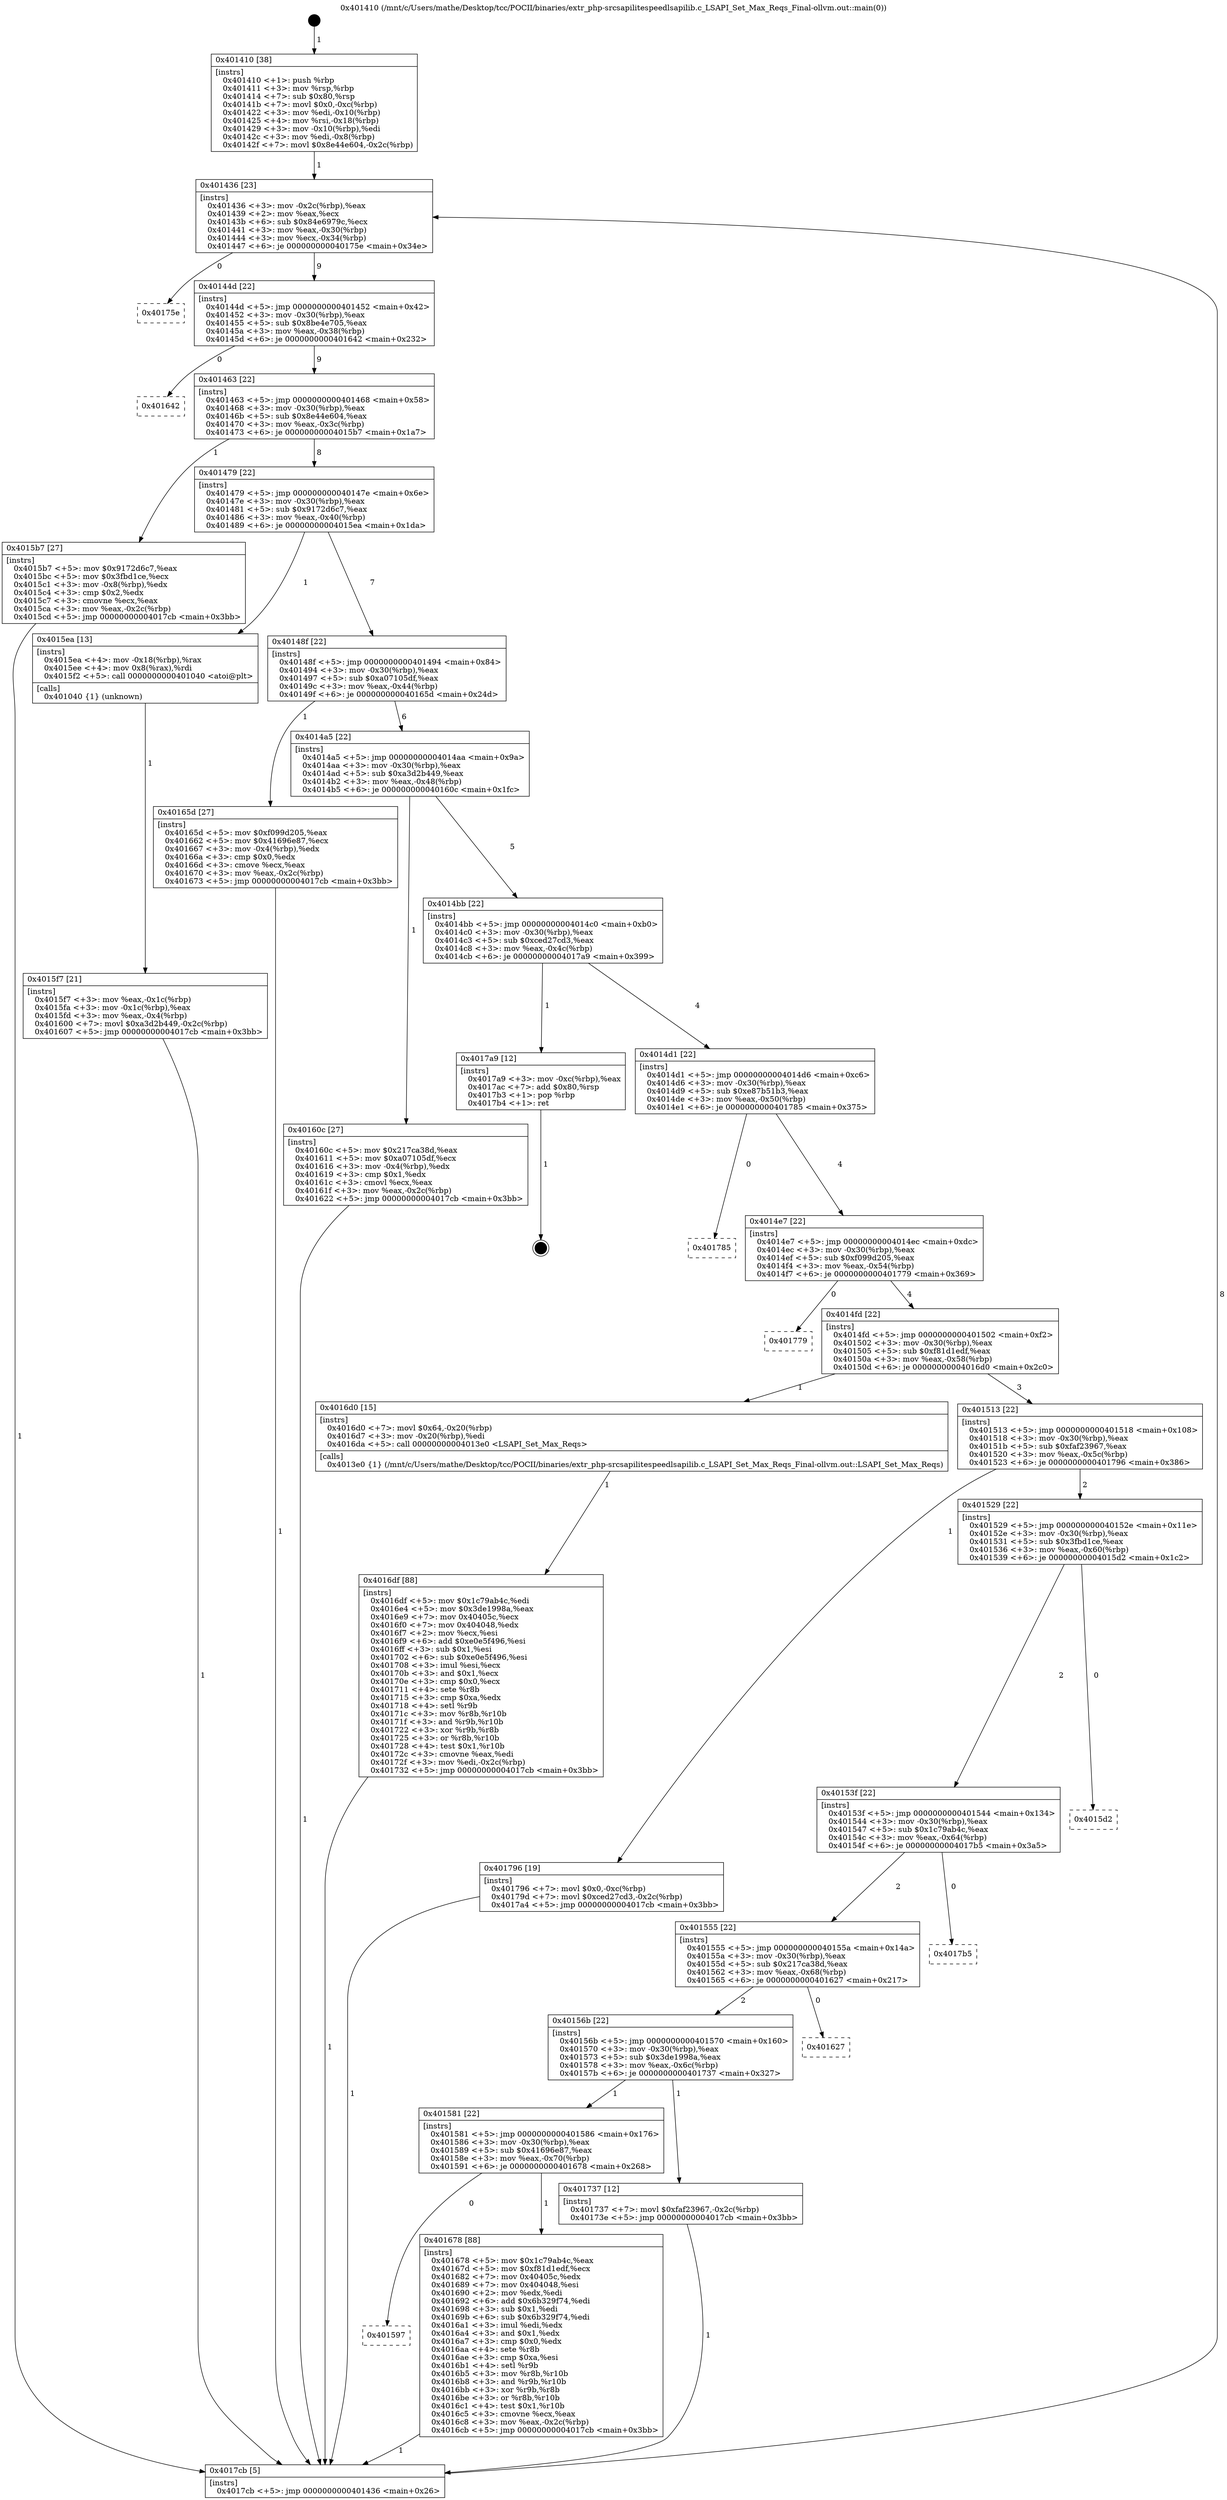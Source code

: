 digraph "0x401410" {
  label = "0x401410 (/mnt/c/Users/mathe/Desktop/tcc/POCII/binaries/extr_php-srcsapilitespeedlsapilib.c_LSAPI_Set_Max_Reqs_Final-ollvm.out::main(0))"
  labelloc = "t"
  node[shape=record]

  Entry [label="",width=0.3,height=0.3,shape=circle,fillcolor=black,style=filled]
  "0x401436" [label="{
     0x401436 [23]\l
     | [instrs]\l
     &nbsp;&nbsp;0x401436 \<+3\>: mov -0x2c(%rbp),%eax\l
     &nbsp;&nbsp;0x401439 \<+2\>: mov %eax,%ecx\l
     &nbsp;&nbsp;0x40143b \<+6\>: sub $0x84e6979c,%ecx\l
     &nbsp;&nbsp;0x401441 \<+3\>: mov %eax,-0x30(%rbp)\l
     &nbsp;&nbsp;0x401444 \<+3\>: mov %ecx,-0x34(%rbp)\l
     &nbsp;&nbsp;0x401447 \<+6\>: je 000000000040175e \<main+0x34e\>\l
  }"]
  "0x40175e" [label="{
     0x40175e\l
  }", style=dashed]
  "0x40144d" [label="{
     0x40144d [22]\l
     | [instrs]\l
     &nbsp;&nbsp;0x40144d \<+5\>: jmp 0000000000401452 \<main+0x42\>\l
     &nbsp;&nbsp;0x401452 \<+3\>: mov -0x30(%rbp),%eax\l
     &nbsp;&nbsp;0x401455 \<+5\>: sub $0x8be4e705,%eax\l
     &nbsp;&nbsp;0x40145a \<+3\>: mov %eax,-0x38(%rbp)\l
     &nbsp;&nbsp;0x40145d \<+6\>: je 0000000000401642 \<main+0x232\>\l
  }"]
  Exit [label="",width=0.3,height=0.3,shape=circle,fillcolor=black,style=filled,peripheries=2]
  "0x401642" [label="{
     0x401642\l
  }", style=dashed]
  "0x401463" [label="{
     0x401463 [22]\l
     | [instrs]\l
     &nbsp;&nbsp;0x401463 \<+5\>: jmp 0000000000401468 \<main+0x58\>\l
     &nbsp;&nbsp;0x401468 \<+3\>: mov -0x30(%rbp),%eax\l
     &nbsp;&nbsp;0x40146b \<+5\>: sub $0x8e44e604,%eax\l
     &nbsp;&nbsp;0x401470 \<+3\>: mov %eax,-0x3c(%rbp)\l
     &nbsp;&nbsp;0x401473 \<+6\>: je 00000000004015b7 \<main+0x1a7\>\l
  }"]
  "0x4016df" [label="{
     0x4016df [88]\l
     | [instrs]\l
     &nbsp;&nbsp;0x4016df \<+5\>: mov $0x1c79ab4c,%edi\l
     &nbsp;&nbsp;0x4016e4 \<+5\>: mov $0x3de1998a,%eax\l
     &nbsp;&nbsp;0x4016e9 \<+7\>: mov 0x40405c,%ecx\l
     &nbsp;&nbsp;0x4016f0 \<+7\>: mov 0x404048,%edx\l
     &nbsp;&nbsp;0x4016f7 \<+2\>: mov %ecx,%esi\l
     &nbsp;&nbsp;0x4016f9 \<+6\>: add $0xe0e5f496,%esi\l
     &nbsp;&nbsp;0x4016ff \<+3\>: sub $0x1,%esi\l
     &nbsp;&nbsp;0x401702 \<+6\>: sub $0xe0e5f496,%esi\l
     &nbsp;&nbsp;0x401708 \<+3\>: imul %esi,%ecx\l
     &nbsp;&nbsp;0x40170b \<+3\>: and $0x1,%ecx\l
     &nbsp;&nbsp;0x40170e \<+3\>: cmp $0x0,%ecx\l
     &nbsp;&nbsp;0x401711 \<+4\>: sete %r8b\l
     &nbsp;&nbsp;0x401715 \<+3\>: cmp $0xa,%edx\l
     &nbsp;&nbsp;0x401718 \<+4\>: setl %r9b\l
     &nbsp;&nbsp;0x40171c \<+3\>: mov %r8b,%r10b\l
     &nbsp;&nbsp;0x40171f \<+3\>: and %r9b,%r10b\l
     &nbsp;&nbsp;0x401722 \<+3\>: xor %r9b,%r8b\l
     &nbsp;&nbsp;0x401725 \<+3\>: or %r8b,%r10b\l
     &nbsp;&nbsp;0x401728 \<+4\>: test $0x1,%r10b\l
     &nbsp;&nbsp;0x40172c \<+3\>: cmovne %eax,%edi\l
     &nbsp;&nbsp;0x40172f \<+3\>: mov %edi,-0x2c(%rbp)\l
     &nbsp;&nbsp;0x401732 \<+5\>: jmp 00000000004017cb \<main+0x3bb\>\l
  }"]
  "0x4015b7" [label="{
     0x4015b7 [27]\l
     | [instrs]\l
     &nbsp;&nbsp;0x4015b7 \<+5\>: mov $0x9172d6c7,%eax\l
     &nbsp;&nbsp;0x4015bc \<+5\>: mov $0x3fbd1ce,%ecx\l
     &nbsp;&nbsp;0x4015c1 \<+3\>: mov -0x8(%rbp),%edx\l
     &nbsp;&nbsp;0x4015c4 \<+3\>: cmp $0x2,%edx\l
     &nbsp;&nbsp;0x4015c7 \<+3\>: cmovne %ecx,%eax\l
     &nbsp;&nbsp;0x4015ca \<+3\>: mov %eax,-0x2c(%rbp)\l
     &nbsp;&nbsp;0x4015cd \<+5\>: jmp 00000000004017cb \<main+0x3bb\>\l
  }"]
  "0x401479" [label="{
     0x401479 [22]\l
     | [instrs]\l
     &nbsp;&nbsp;0x401479 \<+5\>: jmp 000000000040147e \<main+0x6e\>\l
     &nbsp;&nbsp;0x40147e \<+3\>: mov -0x30(%rbp),%eax\l
     &nbsp;&nbsp;0x401481 \<+5\>: sub $0x9172d6c7,%eax\l
     &nbsp;&nbsp;0x401486 \<+3\>: mov %eax,-0x40(%rbp)\l
     &nbsp;&nbsp;0x401489 \<+6\>: je 00000000004015ea \<main+0x1da\>\l
  }"]
  "0x4017cb" [label="{
     0x4017cb [5]\l
     | [instrs]\l
     &nbsp;&nbsp;0x4017cb \<+5\>: jmp 0000000000401436 \<main+0x26\>\l
  }"]
  "0x401410" [label="{
     0x401410 [38]\l
     | [instrs]\l
     &nbsp;&nbsp;0x401410 \<+1\>: push %rbp\l
     &nbsp;&nbsp;0x401411 \<+3\>: mov %rsp,%rbp\l
     &nbsp;&nbsp;0x401414 \<+7\>: sub $0x80,%rsp\l
     &nbsp;&nbsp;0x40141b \<+7\>: movl $0x0,-0xc(%rbp)\l
     &nbsp;&nbsp;0x401422 \<+3\>: mov %edi,-0x10(%rbp)\l
     &nbsp;&nbsp;0x401425 \<+4\>: mov %rsi,-0x18(%rbp)\l
     &nbsp;&nbsp;0x401429 \<+3\>: mov -0x10(%rbp),%edi\l
     &nbsp;&nbsp;0x40142c \<+3\>: mov %edi,-0x8(%rbp)\l
     &nbsp;&nbsp;0x40142f \<+7\>: movl $0x8e44e604,-0x2c(%rbp)\l
  }"]
  "0x401597" [label="{
     0x401597\l
  }", style=dashed]
  "0x4015ea" [label="{
     0x4015ea [13]\l
     | [instrs]\l
     &nbsp;&nbsp;0x4015ea \<+4\>: mov -0x18(%rbp),%rax\l
     &nbsp;&nbsp;0x4015ee \<+4\>: mov 0x8(%rax),%rdi\l
     &nbsp;&nbsp;0x4015f2 \<+5\>: call 0000000000401040 \<atoi@plt\>\l
     | [calls]\l
     &nbsp;&nbsp;0x401040 \{1\} (unknown)\l
  }"]
  "0x40148f" [label="{
     0x40148f [22]\l
     | [instrs]\l
     &nbsp;&nbsp;0x40148f \<+5\>: jmp 0000000000401494 \<main+0x84\>\l
     &nbsp;&nbsp;0x401494 \<+3\>: mov -0x30(%rbp),%eax\l
     &nbsp;&nbsp;0x401497 \<+5\>: sub $0xa07105df,%eax\l
     &nbsp;&nbsp;0x40149c \<+3\>: mov %eax,-0x44(%rbp)\l
     &nbsp;&nbsp;0x40149f \<+6\>: je 000000000040165d \<main+0x24d\>\l
  }"]
  "0x4015f7" [label="{
     0x4015f7 [21]\l
     | [instrs]\l
     &nbsp;&nbsp;0x4015f7 \<+3\>: mov %eax,-0x1c(%rbp)\l
     &nbsp;&nbsp;0x4015fa \<+3\>: mov -0x1c(%rbp),%eax\l
     &nbsp;&nbsp;0x4015fd \<+3\>: mov %eax,-0x4(%rbp)\l
     &nbsp;&nbsp;0x401600 \<+7\>: movl $0xa3d2b449,-0x2c(%rbp)\l
     &nbsp;&nbsp;0x401607 \<+5\>: jmp 00000000004017cb \<main+0x3bb\>\l
  }"]
  "0x401678" [label="{
     0x401678 [88]\l
     | [instrs]\l
     &nbsp;&nbsp;0x401678 \<+5\>: mov $0x1c79ab4c,%eax\l
     &nbsp;&nbsp;0x40167d \<+5\>: mov $0xf81d1edf,%ecx\l
     &nbsp;&nbsp;0x401682 \<+7\>: mov 0x40405c,%edx\l
     &nbsp;&nbsp;0x401689 \<+7\>: mov 0x404048,%esi\l
     &nbsp;&nbsp;0x401690 \<+2\>: mov %edx,%edi\l
     &nbsp;&nbsp;0x401692 \<+6\>: add $0x6b329f74,%edi\l
     &nbsp;&nbsp;0x401698 \<+3\>: sub $0x1,%edi\l
     &nbsp;&nbsp;0x40169b \<+6\>: sub $0x6b329f74,%edi\l
     &nbsp;&nbsp;0x4016a1 \<+3\>: imul %edi,%edx\l
     &nbsp;&nbsp;0x4016a4 \<+3\>: and $0x1,%edx\l
     &nbsp;&nbsp;0x4016a7 \<+3\>: cmp $0x0,%edx\l
     &nbsp;&nbsp;0x4016aa \<+4\>: sete %r8b\l
     &nbsp;&nbsp;0x4016ae \<+3\>: cmp $0xa,%esi\l
     &nbsp;&nbsp;0x4016b1 \<+4\>: setl %r9b\l
     &nbsp;&nbsp;0x4016b5 \<+3\>: mov %r8b,%r10b\l
     &nbsp;&nbsp;0x4016b8 \<+3\>: and %r9b,%r10b\l
     &nbsp;&nbsp;0x4016bb \<+3\>: xor %r9b,%r8b\l
     &nbsp;&nbsp;0x4016be \<+3\>: or %r8b,%r10b\l
     &nbsp;&nbsp;0x4016c1 \<+4\>: test $0x1,%r10b\l
     &nbsp;&nbsp;0x4016c5 \<+3\>: cmovne %ecx,%eax\l
     &nbsp;&nbsp;0x4016c8 \<+3\>: mov %eax,-0x2c(%rbp)\l
     &nbsp;&nbsp;0x4016cb \<+5\>: jmp 00000000004017cb \<main+0x3bb\>\l
  }"]
  "0x40165d" [label="{
     0x40165d [27]\l
     | [instrs]\l
     &nbsp;&nbsp;0x40165d \<+5\>: mov $0xf099d205,%eax\l
     &nbsp;&nbsp;0x401662 \<+5\>: mov $0x41696e87,%ecx\l
     &nbsp;&nbsp;0x401667 \<+3\>: mov -0x4(%rbp),%edx\l
     &nbsp;&nbsp;0x40166a \<+3\>: cmp $0x0,%edx\l
     &nbsp;&nbsp;0x40166d \<+3\>: cmove %ecx,%eax\l
     &nbsp;&nbsp;0x401670 \<+3\>: mov %eax,-0x2c(%rbp)\l
     &nbsp;&nbsp;0x401673 \<+5\>: jmp 00000000004017cb \<main+0x3bb\>\l
  }"]
  "0x4014a5" [label="{
     0x4014a5 [22]\l
     | [instrs]\l
     &nbsp;&nbsp;0x4014a5 \<+5\>: jmp 00000000004014aa \<main+0x9a\>\l
     &nbsp;&nbsp;0x4014aa \<+3\>: mov -0x30(%rbp),%eax\l
     &nbsp;&nbsp;0x4014ad \<+5\>: sub $0xa3d2b449,%eax\l
     &nbsp;&nbsp;0x4014b2 \<+3\>: mov %eax,-0x48(%rbp)\l
     &nbsp;&nbsp;0x4014b5 \<+6\>: je 000000000040160c \<main+0x1fc\>\l
  }"]
  "0x401581" [label="{
     0x401581 [22]\l
     | [instrs]\l
     &nbsp;&nbsp;0x401581 \<+5\>: jmp 0000000000401586 \<main+0x176\>\l
     &nbsp;&nbsp;0x401586 \<+3\>: mov -0x30(%rbp),%eax\l
     &nbsp;&nbsp;0x401589 \<+5\>: sub $0x41696e87,%eax\l
     &nbsp;&nbsp;0x40158e \<+3\>: mov %eax,-0x70(%rbp)\l
     &nbsp;&nbsp;0x401591 \<+6\>: je 0000000000401678 \<main+0x268\>\l
  }"]
  "0x40160c" [label="{
     0x40160c [27]\l
     | [instrs]\l
     &nbsp;&nbsp;0x40160c \<+5\>: mov $0x217ca38d,%eax\l
     &nbsp;&nbsp;0x401611 \<+5\>: mov $0xa07105df,%ecx\l
     &nbsp;&nbsp;0x401616 \<+3\>: mov -0x4(%rbp),%edx\l
     &nbsp;&nbsp;0x401619 \<+3\>: cmp $0x1,%edx\l
     &nbsp;&nbsp;0x40161c \<+3\>: cmovl %ecx,%eax\l
     &nbsp;&nbsp;0x40161f \<+3\>: mov %eax,-0x2c(%rbp)\l
     &nbsp;&nbsp;0x401622 \<+5\>: jmp 00000000004017cb \<main+0x3bb\>\l
  }"]
  "0x4014bb" [label="{
     0x4014bb [22]\l
     | [instrs]\l
     &nbsp;&nbsp;0x4014bb \<+5\>: jmp 00000000004014c0 \<main+0xb0\>\l
     &nbsp;&nbsp;0x4014c0 \<+3\>: mov -0x30(%rbp),%eax\l
     &nbsp;&nbsp;0x4014c3 \<+5\>: sub $0xced27cd3,%eax\l
     &nbsp;&nbsp;0x4014c8 \<+3\>: mov %eax,-0x4c(%rbp)\l
     &nbsp;&nbsp;0x4014cb \<+6\>: je 00000000004017a9 \<main+0x399\>\l
  }"]
  "0x401737" [label="{
     0x401737 [12]\l
     | [instrs]\l
     &nbsp;&nbsp;0x401737 \<+7\>: movl $0xfaf23967,-0x2c(%rbp)\l
     &nbsp;&nbsp;0x40173e \<+5\>: jmp 00000000004017cb \<main+0x3bb\>\l
  }"]
  "0x4017a9" [label="{
     0x4017a9 [12]\l
     | [instrs]\l
     &nbsp;&nbsp;0x4017a9 \<+3\>: mov -0xc(%rbp),%eax\l
     &nbsp;&nbsp;0x4017ac \<+7\>: add $0x80,%rsp\l
     &nbsp;&nbsp;0x4017b3 \<+1\>: pop %rbp\l
     &nbsp;&nbsp;0x4017b4 \<+1\>: ret\l
  }"]
  "0x4014d1" [label="{
     0x4014d1 [22]\l
     | [instrs]\l
     &nbsp;&nbsp;0x4014d1 \<+5\>: jmp 00000000004014d6 \<main+0xc6\>\l
     &nbsp;&nbsp;0x4014d6 \<+3\>: mov -0x30(%rbp),%eax\l
     &nbsp;&nbsp;0x4014d9 \<+5\>: sub $0xe87b51b3,%eax\l
     &nbsp;&nbsp;0x4014de \<+3\>: mov %eax,-0x50(%rbp)\l
     &nbsp;&nbsp;0x4014e1 \<+6\>: je 0000000000401785 \<main+0x375\>\l
  }"]
  "0x40156b" [label="{
     0x40156b [22]\l
     | [instrs]\l
     &nbsp;&nbsp;0x40156b \<+5\>: jmp 0000000000401570 \<main+0x160\>\l
     &nbsp;&nbsp;0x401570 \<+3\>: mov -0x30(%rbp),%eax\l
     &nbsp;&nbsp;0x401573 \<+5\>: sub $0x3de1998a,%eax\l
     &nbsp;&nbsp;0x401578 \<+3\>: mov %eax,-0x6c(%rbp)\l
     &nbsp;&nbsp;0x40157b \<+6\>: je 0000000000401737 \<main+0x327\>\l
  }"]
  "0x401785" [label="{
     0x401785\l
  }", style=dashed]
  "0x4014e7" [label="{
     0x4014e7 [22]\l
     | [instrs]\l
     &nbsp;&nbsp;0x4014e7 \<+5\>: jmp 00000000004014ec \<main+0xdc\>\l
     &nbsp;&nbsp;0x4014ec \<+3\>: mov -0x30(%rbp),%eax\l
     &nbsp;&nbsp;0x4014ef \<+5\>: sub $0xf099d205,%eax\l
     &nbsp;&nbsp;0x4014f4 \<+3\>: mov %eax,-0x54(%rbp)\l
     &nbsp;&nbsp;0x4014f7 \<+6\>: je 0000000000401779 \<main+0x369\>\l
  }"]
  "0x401627" [label="{
     0x401627\l
  }", style=dashed]
  "0x401779" [label="{
     0x401779\l
  }", style=dashed]
  "0x4014fd" [label="{
     0x4014fd [22]\l
     | [instrs]\l
     &nbsp;&nbsp;0x4014fd \<+5\>: jmp 0000000000401502 \<main+0xf2\>\l
     &nbsp;&nbsp;0x401502 \<+3\>: mov -0x30(%rbp),%eax\l
     &nbsp;&nbsp;0x401505 \<+5\>: sub $0xf81d1edf,%eax\l
     &nbsp;&nbsp;0x40150a \<+3\>: mov %eax,-0x58(%rbp)\l
     &nbsp;&nbsp;0x40150d \<+6\>: je 00000000004016d0 \<main+0x2c0\>\l
  }"]
  "0x401555" [label="{
     0x401555 [22]\l
     | [instrs]\l
     &nbsp;&nbsp;0x401555 \<+5\>: jmp 000000000040155a \<main+0x14a\>\l
     &nbsp;&nbsp;0x40155a \<+3\>: mov -0x30(%rbp),%eax\l
     &nbsp;&nbsp;0x40155d \<+5\>: sub $0x217ca38d,%eax\l
     &nbsp;&nbsp;0x401562 \<+3\>: mov %eax,-0x68(%rbp)\l
     &nbsp;&nbsp;0x401565 \<+6\>: je 0000000000401627 \<main+0x217\>\l
  }"]
  "0x4016d0" [label="{
     0x4016d0 [15]\l
     | [instrs]\l
     &nbsp;&nbsp;0x4016d0 \<+7\>: movl $0x64,-0x20(%rbp)\l
     &nbsp;&nbsp;0x4016d7 \<+3\>: mov -0x20(%rbp),%edi\l
     &nbsp;&nbsp;0x4016da \<+5\>: call 00000000004013e0 \<LSAPI_Set_Max_Reqs\>\l
     | [calls]\l
     &nbsp;&nbsp;0x4013e0 \{1\} (/mnt/c/Users/mathe/Desktop/tcc/POCII/binaries/extr_php-srcsapilitespeedlsapilib.c_LSAPI_Set_Max_Reqs_Final-ollvm.out::LSAPI_Set_Max_Reqs)\l
  }"]
  "0x401513" [label="{
     0x401513 [22]\l
     | [instrs]\l
     &nbsp;&nbsp;0x401513 \<+5\>: jmp 0000000000401518 \<main+0x108\>\l
     &nbsp;&nbsp;0x401518 \<+3\>: mov -0x30(%rbp),%eax\l
     &nbsp;&nbsp;0x40151b \<+5\>: sub $0xfaf23967,%eax\l
     &nbsp;&nbsp;0x401520 \<+3\>: mov %eax,-0x5c(%rbp)\l
     &nbsp;&nbsp;0x401523 \<+6\>: je 0000000000401796 \<main+0x386\>\l
  }"]
  "0x4017b5" [label="{
     0x4017b5\l
  }", style=dashed]
  "0x401796" [label="{
     0x401796 [19]\l
     | [instrs]\l
     &nbsp;&nbsp;0x401796 \<+7\>: movl $0x0,-0xc(%rbp)\l
     &nbsp;&nbsp;0x40179d \<+7\>: movl $0xced27cd3,-0x2c(%rbp)\l
     &nbsp;&nbsp;0x4017a4 \<+5\>: jmp 00000000004017cb \<main+0x3bb\>\l
  }"]
  "0x401529" [label="{
     0x401529 [22]\l
     | [instrs]\l
     &nbsp;&nbsp;0x401529 \<+5\>: jmp 000000000040152e \<main+0x11e\>\l
     &nbsp;&nbsp;0x40152e \<+3\>: mov -0x30(%rbp),%eax\l
     &nbsp;&nbsp;0x401531 \<+5\>: sub $0x3fbd1ce,%eax\l
     &nbsp;&nbsp;0x401536 \<+3\>: mov %eax,-0x60(%rbp)\l
     &nbsp;&nbsp;0x401539 \<+6\>: je 00000000004015d2 \<main+0x1c2\>\l
  }"]
  "0x40153f" [label="{
     0x40153f [22]\l
     | [instrs]\l
     &nbsp;&nbsp;0x40153f \<+5\>: jmp 0000000000401544 \<main+0x134\>\l
     &nbsp;&nbsp;0x401544 \<+3\>: mov -0x30(%rbp),%eax\l
     &nbsp;&nbsp;0x401547 \<+5\>: sub $0x1c79ab4c,%eax\l
     &nbsp;&nbsp;0x40154c \<+3\>: mov %eax,-0x64(%rbp)\l
     &nbsp;&nbsp;0x40154f \<+6\>: je 00000000004017b5 \<main+0x3a5\>\l
  }"]
  "0x4015d2" [label="{
     0x4015d2\l
  }", style=dashed]
  Entry -> "0x401410" [label=" 1"]
  "0x401436" -> "0x40175e" [label=" 0"]
  "0x401436" -> "0x40144d" [label=" 9"]
  "0x4017a9" -> Exit [label=" 1"]
  "0x40144d" -> "0x401642" [label=" 0"]
  "0x40144d" -> "0x401463" [label=" 9"]
  "0x401796" -> "0x4017cb" [label=" 1"]
  "0x401463" -> "0x4015b7" [label=" 1"]
  "0x401463" -> "0x401479" [label=" 8"]
  "0x4015b7" -> "0x4017cb" [label=" 1"]
  "0x401410" -> "0x401436" [label=" 1"]
  "0x4017cb" -> "0x401436" [label=" 8"]
  "0x401737" -> "0x4017cb" [label=" 1"]
  "0x401479" -> "0x4015ea" [label=" 1"]
  "0x401479" -> "0x40148f" [label=" 7"]
  "0x4015ea" -> "0x4015f7" [label=" 1"]
  "0x4015f7" -> "0x4017cb" [label=" 1"]
  "0x4016df" -> "0x4017cb" [label=" 1"]
  "0x40148f" -> "0x40165d" [label=" 1"]
  "0x40148f" -> "0x4014a5" [label=" 6"]
  "0x4016d0" -> "0x4016df" [label=" 1"]
  "0x4014a5" -> "0x40160c" [label=" 1"]
  "0x4014a5" -> "0x4014bb" [label=" 5"]
  "0x40160c" -> "0x4017cb" [label=" 1"]
  "0x40165d" -> "0x4017cb" [label=" 1"]
  "0x401581" -> "0x401597" [label=" 0"]
  "0x4014bb" -> "0x4017a9" [label=" 1"]
  "0x4014bb" -> "0x4014d1" [label=" 4"]
  "0x401581" -> "0x401678" [label=" 1"]
  "0x4014d1" -> "0x401785" [label=" 0"]
  "0x4014d1" -> "0x4014e7" [label=" 4"]
  "0x40156b" -> "0x401581" [label=" 1"]
  "0x4014e7" -> "0x401779" [label=" 0"]
  "0x4014e7" -> "0x4014fd" [label=" 4"]
  "0x40156b" -> "0x401737" [label=" 1"]
  "0x4014fd" -> "0x4016d0" [label=" 1"]
  "0x4014fd" -> "0x401513" [label=" 3"]
  "0x401555" -> "0x40156b" [label=" 2"]
  "0x401513" -> "0x401796" [label=" 1"]
  "0x401513" -> "0x401529" [label=" 2"]
  "0x401555" -> "0x401627" [label=" 0"]
  "0x401529" -> "0x4015d2" [label=" 0"]
  "0x401529" -> "0x40153f" [label=" 2"]
  "0x401678" -> "0x4017cb" [label=" 1"]
  "0x40153f" -> "0x4017b5" [label=" 0"]
  "0x40153f" -> "0x401555" [label=" 2"]
}
